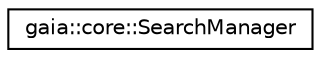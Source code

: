 digraph G
{
  edge [fontname="Helvetica",fontsize="10",labelfontname="Helvetica",labelfontsize="10"];
  node [fontname="Helvetica",fontsize="10",shape=record];
  rankdir=LR;
  Node1 [label="gaia::core::SearchManager",height=0.2,width=0.4,color="black", fillcolor="white", style="filled",URL="$d3/d98/classgaia_1_1core_1_1_search_manager.html"];
}
